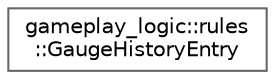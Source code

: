 digraph "Graphical Class Hierarchy"
{
 // LATEX_PDF_SIZE
  bgcolor="transparent";
  edge [fontname=Helvetica,fontsize=10,labelfontname=Helvetica,labelfontsize=10];
  node [fontname=Helvetica,fontsize=10,shape=box,height=0.2,width=0.4];
  rankdir="LR";
  Node0 [id="Node000000",label="gameplay_logic::rules\l::GaugeHistoryEntry",height=0.2,width=0.4,color="grey40", fillcolor="white", style="filled",URL="$classgameplay__logic_1_1rules_1_1GaugeHistoryEntry.html",tooltip=" "];
}
